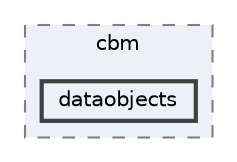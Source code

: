digraph "repository/cbm/src/main/java/com/sterlite/cal/cbm/dataobjects"
{
 // LATEX_PDF_SIZE
  bgcolor="transparent";
  edge [fontname=Helvetica,fontsize=10,labelfontname=Helvetica,labelfontsize=10];
  node [fontname=Helvetica,fontsize=10,shape=box,height=0.2,width=0.4];
  compound=true
  subgraph clusterdir_24a66cfe2b63f447342d1eafaa32c778 {
    graph [ bgcolor="#edf0f7", pencolor="grey50", label="cbm", fontname=Helvetica,fontsize=10 style="filled,dashed", URL="dir_24a66cfe2b63f447342d1eafaa32c778.html",tooltip=""]
  dir_2ca3b6721c9717ab364dde18e657c6b5 [label="dataobjects", fillcolor="#edf0f7", color="grey25", style="filled,bold", URL="dir_2ca3b6721c9717ab364dde18e657c6b5.html",tooltip=""];
  }
}
